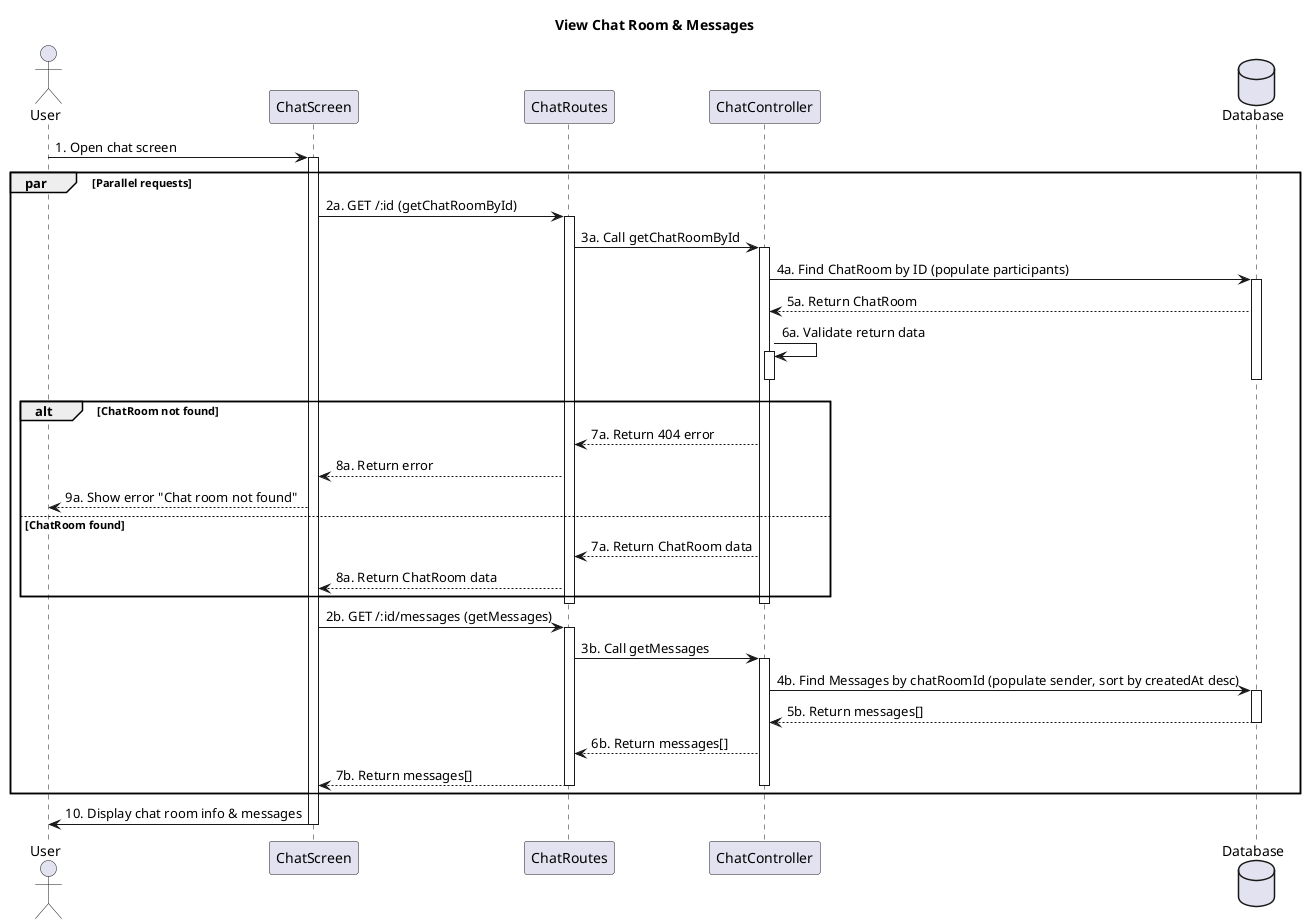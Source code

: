 @startuml
title View Chat Room & Messages

actor User
participant ChatScreen
participant ChatRoutes
participant ChatController
database Database

User -> ChatScreen : 1. Open chat screen
activate ChatScreen

par Parallel requests
    ChatScreen -> ChatRoutes : 2a. GET /:id (getChatRoomById)
    activate ChatRoutes
    ChatRoutes -> ChatController : 3a. Call getChatRoomById
    activate ChatController
    ChatController -> Database : 4a. Find ChatRoom by ID (populate participants)
    activate Database
    Database --> ChatController : 5a. Return ChatRoom
    ChatController -> ChatController : 6a. Validate return data
    activate ChatController
    deactivate ChatController
    deactivate Database
    alt ChatRoom not found
        ChatController --> ChatRoutes : 7a. Return 404 error
        ChatRoutes --> ChatScreen : 8a. Return error
        ChatScreen --> User : 9a. Show error "Chat room not found"
    else ChatRoom found
        ChatController --> ChatRoutes : 7a. Return ChatRoom data
        ChatRoutes --> ChatScreen : 8a. Return ChatRoom data
    end
    deactivate ChatController
    deactivate ChatRoutes

    ChatScreen -> ChatRoutes : 2b. GET /:id/messages (getMessages)
    activate ChatRoutes
    ChatRoutes -> ChatController : 3b. Call getMessages
    activate ChatController
    ChatController -> Database : 4b. Find Messages by chatRoomId (populate sender, sort by createdAt desc)
    activate Database
    Database --> ChatController : 5b. Return messages[]
    deactivate Database
    ChatController --> ChatRoutes : 6b. Return messages[]
    ChatRoutes --> ChatScreen : 7b. Return messages[]
    deactivate ChatController
    deactivate ChatRoutes
end

ChatScreen -> User : 10. Display chat room info & messages

deactivate ChatScreen

@enduml
